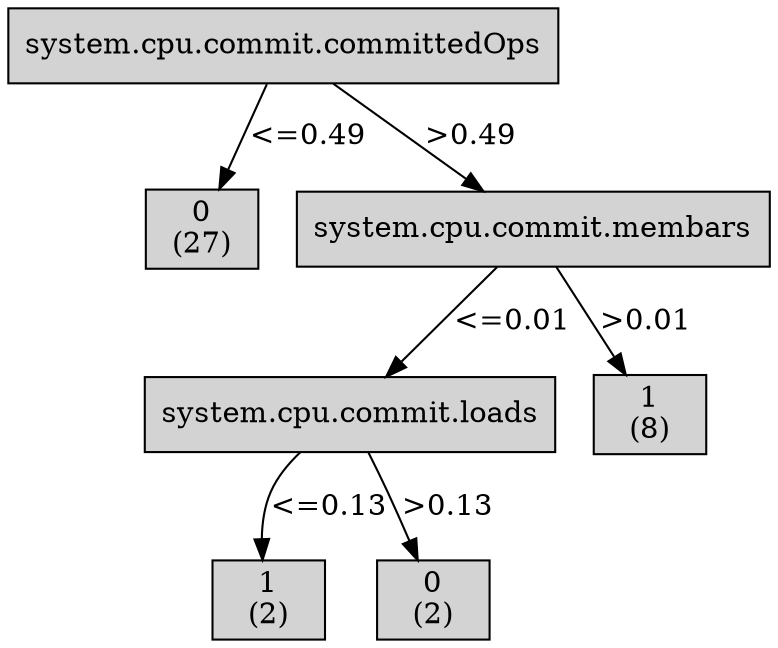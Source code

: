 digraph ID3_Tree {
"0" [shape=box, style=filled, label="system.cpu.commit.committedOps
", weight=1]
"1" [shape=box, style=filled, label="0
(27)
", weight=2]
0 -> 1 [ label = "<=0.49"];
"2" [shape=box, style=filled, label="system.cpu.commit.membars
", weight=2]
0 -> 2 [ label = ">0.49"];
"3" [shape=box, style=filled, label="system.cpu.commit.loads
", weight=3]
2 -> 3 [ label = "<=0.01"];
"4" [shape=box, style=filled, label="1
(2)
", weight=4]
3 -> 4 [ label = "<=0.13"];
"5" [shape=box, style=filled, label="0
(2)
", weight=4]
3 -> 5 [ label = ">0.13"];
"6" [shape=box, style=filled, label="1
(8)
", weight=3]
2 -> 6 [ label = ">0.01"];
{rank=same; 0;};
{rank=same; 1;2;};
{rank=same; 3;6;};
{rank=same; 4;5;};
}